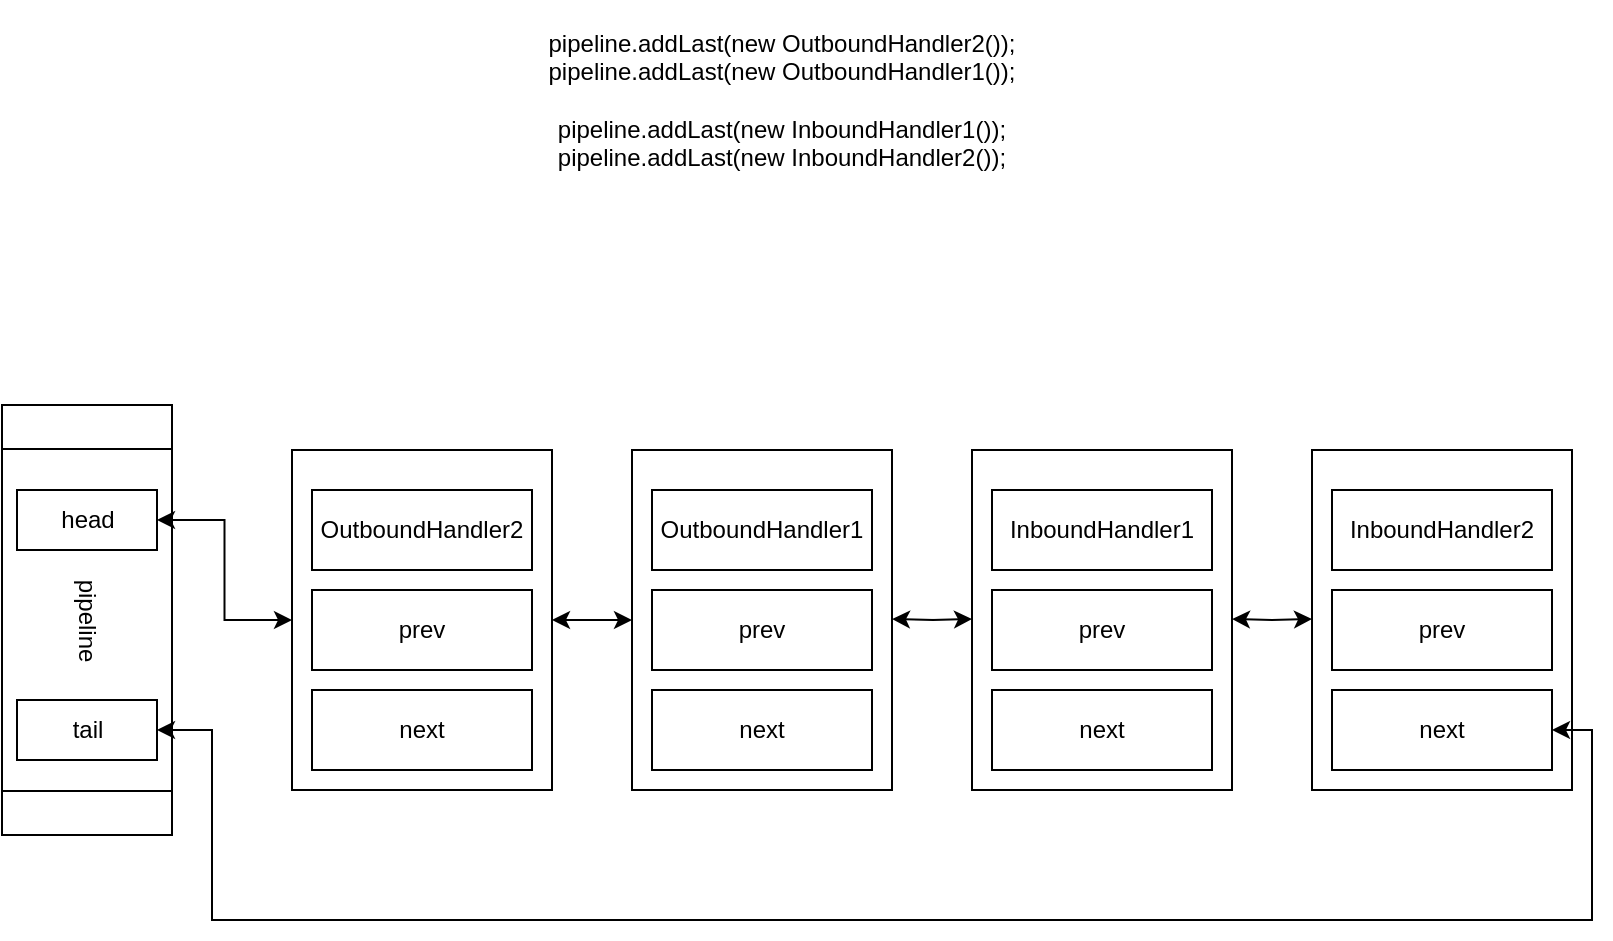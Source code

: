 <mxfile version="13.10.0" type="github">
  <diagram id="4S7P0jjBYmZfe0e2-zOa" name="第 1 页">
    <mxGraphModel dx="1422" dy="763" grid="1" gridSize="10" guides="1" tooltips="1" connect="1" arrows="1" fold="1" page="1" pageScale="1" pageWidth="827" pageHeight="1169" math="0" shadow="0">
      <root>
        <mxCell id="0" />
        <mxCell id="1" parent="0" />
        <mxCell id="thT0tMfzGtY_ff9w-yVD-28" style="edgeStyle=orthogonalEdgeStyle;rounded=0;orthogonalLoop=1;jettySize=auto;html=1;exitX=1;exitY=0.5;exitDx=0;exitDy=0;entryX=0;entryY=0.5;entryDx=0;entryDy=0;startArrow=classic;startFill=1;" edge="1" parent="1" source="thT0tMfzGtY_ff9w-yVD-3" target="thT0tMfzGtY_ff9w-yVD-10">
          <mxGeometry relative="1" as="geometry" />
        </mxCell>
        <mxCell id="thT0tMfzGtY_ff9w-yVD-3" value="" style="rounded=0;whiteSpace=wrap;html=1;" vertex="1" parent="1">
          <mxGeometry x="190" y="405" width="130" height="170" as="geometry" />
        </mxCell>
        <mxCell id="thT0tMfzGtY_ff9w-yVD-4" value="OutboundHandler2" style="rounded=0;whiteSpace=wrap;html=1;" vertex="1" parent="1">
          <mxGeometry x="200" y="425" width="110" height="40" as="geometry" />
        </mxCell>
        <mxCell id="thT0tMfzGtY_ff9w-yVD-5" value="prev" style="rounded=0;whiteSpace=wrap;html=1;" vertex="1" parent="1">
          <mxGeometry x="200" y="475" width="110" height="40" as="geometry" />
        </mxCell>
        <mxCell id="thT0tMfzGtY_ff9w-yVD-6" value="next" style="rounded=0;whiteSpace=wrap;html=1;" vertex="1" parent="1">
          <mxGeometry x="200" y="525" width="110" height="40" as="geometry" />
        </mxCell>
        <mxCell id="thT0tMfzGtY_ff9w-yVD-7" value="pipeline" style="shape=process;whiteSpace=wrap;html=1;backgroundOutline=1;rotation=90;" vertex="1" parent="1">
          <mxGeometry x="-20" y="447.5" width="215" height="85" as="geometry" />
        </mxCell>
        <mxCell id="thT0tMfzGtY_ff9w-yVD-26" style="edgeStyle=orthogonalEdgeStyle;rounded=0;orthogonalLoop=1;jettySize=auto;html=1;entryX=0;entryY=0.5;entryDx=0;entryDy=0;startArrow=classic;startFill=1;" edge="1" parent="1" source="thT0tMfzGtY_ff9w-yVD-8" target="thT0tMfzGtY_ff9w-yVD-3">
          <mxGeometry relative="1" as="geometry" />
        </mxCell>
        <mxCell id="thT0tMfzGtY_ff9w-yVD-8" value="head" style="rounded=0;whiteSpace=wrap;html=1;" vertex="1" parent="1">
          <mxGeometry x="52.5" y="425" width="70" height="30" as="geometry" />
        </mxCell>
        <mxCell id="thT0tMfzGtY_ff9w-yVD-9" value="tail" style="rounded=0;whiteSpace=wrap;html=1;" vertex="1" parent="1">
          <mxGeometry x="52.5" y="530" width="70" height="30" as="geometry" />
        </mxCell>
        <mxCell id="thT0tMfzGtY_ff9w-yVD-10" value="" style="rounded=0;whiteSpace=wrap;html=1;" vertex="1" parent="1">
          <mxGeometry x="360" y="405" width="130" height="170" as="geometry" />
        </mxCell>
        <mxCell id="thT0tMfzGtY_ff9w-yVD-11" value="OutboundHandler1" style="rounded=0;whiteSpace=wrap;html=1;" vertex="1" parent="1">
          <mxGeometry x="370" y="425" width="110" height="40" as="geometry" />
        </mxCell>
        <mxCell id="thT0tMfzGtY_ff9w-yVD-12" value="prev" style="rounded=0;whiteSpace=wrap;html=1;" vertex="1" parent="1">
          <mxGeometry x="370" y="475" width="110" height="40" as="geometry" />
        </mxCell>
        <mxCell id="thT0tMfzGtY_ff9w-yVD-13" value="next" style="rounded=0;whiteSpace=wrap;html=1;" vertex="1" parent="1">
          <mxGeometry x="370" y="525" width="110" height="40" as="geometry" />
        </mxCell>
        <mxCell id="thT0tMfzGtY_ff9w-yVD-14" value="" style="rounded=0;whiteSpace=wrap;html=1;" vertex="1" parent="1">
          <mxGeometry x="530" y="405" width="130" height="170" as="geometry" />
        </mxCell>
        <mxCell id="thT0tMfzGtY_ff9w-yVD-15" value="InboundHandler1" style="rounded=0;whiteSpace=wrap;html=1;" vertex="1" parent="1">
          <mxGeometry x="540" y="425" width="110" height="40" as="geometry" />
        </mxCell>
        <mxCell id="thT0tMfzGtY_ff9w-yVD-16" value="prev" style="rounded=0;whiteSpace=wrap;html=1;" vertex="1" parent="1">
          <mxGeometry x="540" y="475" width="110" height="40" as="geometry" />
        </mxCell>
        <mxCell id="thT0tMfzGtY_ff9w-yVD-17" value="next" style="rounded=0;whiteSpace=wrap;html=1;" vertex="1" parent="1">
          <mxGeometry x="540" y="525" width="110" height="40" as="geometry" />
        </mxCell>
        <mxCell id="thT0tMfzGtY_ff9w-yVD-18" value="" style="rounded=0;whiteSpace=wrap;html=1;" vertex="1" parent="1">
          <mxGeometry x="700" y="405" width="130" height="170" as="geometry" />
        </mxCell>
        <mxCell id="thT0tMfzGtY_ff9w-yVD-19" value="InboundHandler2" style="rounded=0;whiteSpace=wrap;html=1;" vertex="1" parent="1">
          <mxGeometry x="710" y="425" width="110" height="40" as="geometry" />
        </mxCell>
        <mxCell id="thT0tMfzGtY_ff9w-yVD-20" value="prev" style="rounded=0;whiteSpace=wrap;html=1;" vertex="1" parent="1">
          <mxGeometry x="710" y="475" width="110" height="40" as="geometry" />
        </mxCell>
        <mxCell id="thT0tMfzGtY_ff9w-yVD-21" value="next" style="rounded=0;whiteSpace=wrap;html=1;" vertex="1" parent="1">
          <mxGeometry x="710" y="525" width="110" height="40" as="geometry" />
        </mxCell>
        <mxCell id="thT0tMfzGtY_ff9w-yVD-22" value="&lt;div&gt;pipeline.addLast(new OutboundHandler2());&lt;/div&gt;&lt;div&gt;pipeline.addLast(new OutboundHandler1());&lt;/div&gt;&lt;div&gt;&lt;br&gt;&lt;/div&gt;&lt;div&gt;pipeline.addLast(new InboundHandler1());&lt;/div&gt;&lt;div&gt;pipeline.addLast(new InboundHandler2());&lt;/div&gt;" style="text;html=1;strokeColor=none;fillColor=none;align=center;verticalAlign=middle;whiteSpace=wrap;rounded=0;" vertex="1" parent="1">
          <mxGeometry x="220" y="180" width="430" height="100" as="geometry" />
        </mxCell>
        <mxCell id="thT0tMfzGtY_ff9w-yVD-30" style="edgeStyle=orthogonalEdgeStyle;rounded=0;orthogonalLoop=1;jettySize=auto;html=1;exitX=1;exitY=0.5;exitDx=0;exitDy=0;entryX=0;entryY=0.5;entryDx=0;entryDy=0;startArrow=classic;startFill=1;" edge="1" parent="1">
          <mxGeometry relative="1" as="geometry">
            <mxPoint x="490" y="489.5" as="sourcePoint" />
            <mxPoint x="530" y="489.5" as="targetPoint" />
          </mxGeometry>
        </mxCell>
        <mxCell id="thT0tMfzGtY_ff9w-yVD-31" style="edgeStyle=orthogonalEdgeStyle;rounded=0;orthogonalLoop=1;jettySize=auto;html=1;exitX=1;exitY=0.5;exitDx=0;exitDy=0;entryX=0;entryY=0.5;entryDx=0;entryDy=0;startArrow=classic;startFill=1;" edge="1" parent="1">
          <mxGeometry relative="1" as="geometry">
            <mxPoint x="660" y="489.5" as="sourcePoint" />
            <mxPoint x="700" y="489.5" as="targetPoint" />
          </mxGeometry>
        </mxCell>
        <mxCell id="thT0tMfzGtY_ff9w-yVD-33" style="edgeStyle=orthogonalEdgeStyle;rounded=0;orthogonalLoop=1;jettySize=auto;html=1;exitX=1;exitY=0.5;exitDx=0;exitDy=0;entryX=1;entryY=0.5;entryDx=0;entryDy=0;startArrow=classic;startFill=1;" edge="1" parent="1" source="thT0tMfzGtY_ff9w-yVD-9" target="thT0tMfzGtY_ff9w-yVD-21">
          <mxGeometry relative="1" as="geometry">
            <mxPoint x="670" y="499.5" as="sourcePoint" />
            <mxPoint x="710" y="499.5" as="targetPoint" />
            <Array as="points">
              <mxPoint x="150" y="545" />
              <mxPoint x="150" y="640" />
              <mxPoint x="840" y="640" />
              <mxPoint x="840" y="545" />
            </Array>
          </mxGeometry>
        </mxCell>
      </root>
    </mxGraphModel>
  </diagram>
</mxfile>
